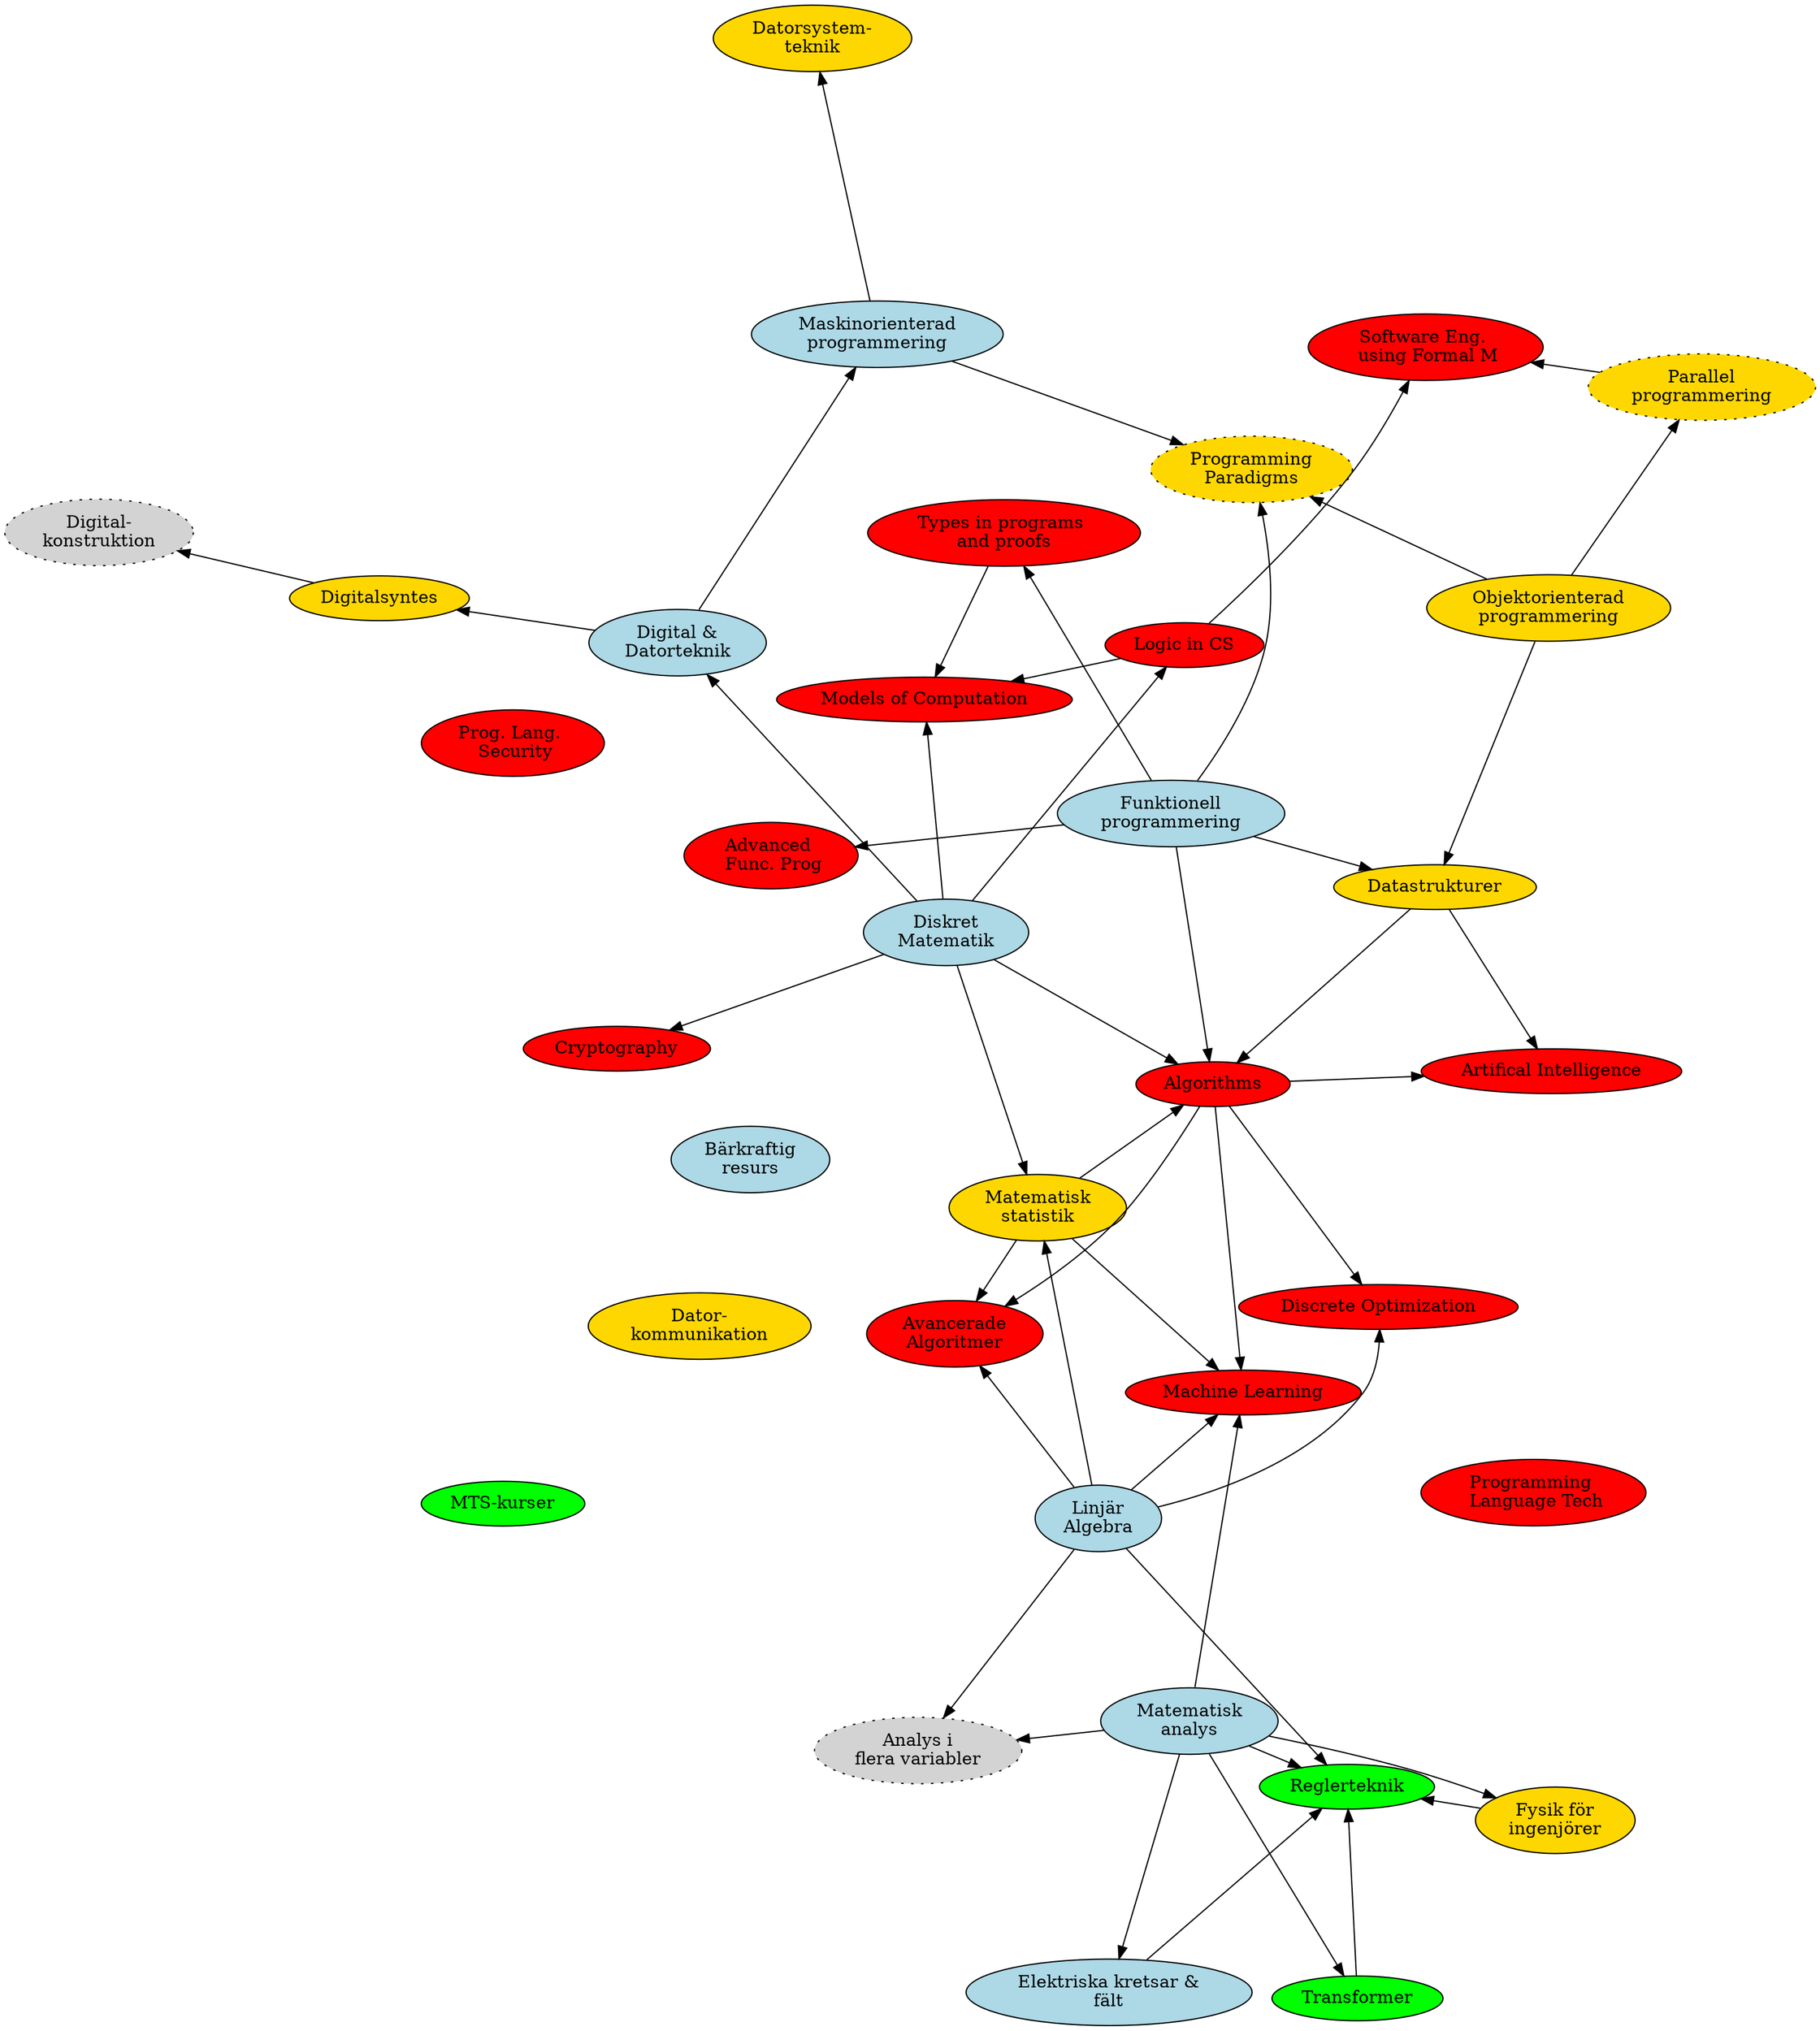 digraph G
{
	layout=neato
	//nodesep=1
	splines=true
	overlap=prism 
	node [style="solid,filled"]

	

	//TKDAT-1
	subgraph {
		rank = same
		node [fillcolor="lightblue"]
		haskell [label = "Funktionell\nprogrammering"]
		diskmat [label = "Diskret\nMatematik"]
		linalg [label = "Linjär\nAlgebra"]
		digodat [label = "Digital &\nDatorteknik"]
		analys [label = "Matematisk\nanalys"]
		mop [label = "Maskinorienterad\nprogrammering"]
		el [label = "Elektriska kretsar &\nfält"]
		barsaft [label = "Bärkraftig\nresurs"]
	}
	
	diskmat -> digodat
	digodat -> mop
	analys -> el

	//TKDAT-2
	subgraph {
		rank = same
		node [fillcolor="gold1"]
		matstat [label = "Matematisk\nstatistik"]
		oop [label = "Objektorienterad\nprogrammering"]
		fysik [label = "Fysik för\ningenjörer"]
		dstrukt [label = "Datastrukturer"]
		syntes [label = "Digitalsyntes"]
		subgraph {
			node [style="dotted, filled"]
			pp [label = "Programming\nParadigms"]
			concurrent [label = "Parallel\nprogrammering"]
		}
		dst [ label = "Datorsystem-\nteknik"]
		datakom [label = "Dator-\nkommunikation"]
	}
	haskell -> pp
	haskell -> dstrukt
	oop -> dstrukt
	oop -> concurrent
	oop -> pp
	mop -> pp
	digodat -> syntes
	mop -> dst
	analys -> fysik
	linalg -> matstat
	diskmat -> matstat
	
	//TKDAT-3
	subgraph {
		rank = same
		node [fillcolor = "green1"]
		tss [label = "Transformer"]
		regler [label = "Reglerteknik"]
		mts [label = "MTS-kurser"]
	}
	tss -> regler
	analys -> tss
	analys -> regler
	fysik -> regler
	el -> regler
	linalg -> regler
	
	//CSALL
	subgraph {
		rank = same
		node [style ="filled", fillcolor="red"]
		advAlg [label = "Avancerade\nAlgoritmer"]
		advFunc [label = "Advanced \n Func. Prog"]
		logik [label = "Logic in CS"]
		prolang [label = "Programming \n Language Tech"]
		ml [label = "Machine Learning"]
		softEng [label ="Software Eng. \n using Formal M"]
		discopt [label = "Discrete Optimization"]
		ai [label ="Artifical Intelligence"]
		models [label ="Models of Computation"]
		langsecurity [label ="Prog. Lang. \n Security"]
		types [label = "Types in programs \n and proofs "]
		algoritmer [label ="Algorithms"]
		crypto [label = "Cryptography"]
	}
	diskmat -> models
	logik -> models
	diskmat -> crypto
	haskell -> types
	types -> models
	algoritmer -> discopt
	linalg -> discopt
	concurrent -> softEng
	logik -> softEng
	//behövs denna? stat -> algoritmer -> advalg
	diskmat -> logik
	matstat -> advAlg
	linalg -> advAlg
	algoritmer -> advAlg
	algoritmer -> ml
	analys -> ml
	matstat -> ml
	linalg -> ml
	haskell -> advFunc
	dstrukt -> ai
	algoritmer -> ai
   
   //Valbara
	subgraph {
		node [style="dotted, filled"]
		flervar [label = "Analys i\nflera variabler"]
		digkonstr [label = "Digital-\nkonstruktion"]
	}
	syntes -> digkonstr
	linalg -> flervar
	analys -> flervar
	dstrukt -> algoritmer
	haskell -> algoritmer
	diskmat -> algoritmer
	matstat -> algoritmer


}	
